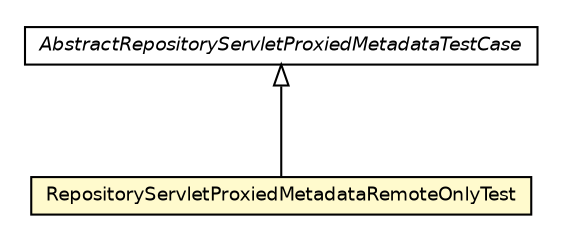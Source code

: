 #!/usr/local/bin/dot
#
# Class diagram 
# Generated by UmlGraph version 4.6 (http://www.spinellis.gr/sw/umlgraph)
#

digraph G {
	edge [fontname="Helvetica",fontsize=10,labelfontname="Helvetica",labelfontsize=10];
	node [fontname="Helvetica",fontsize=10,shape=plaintext];
	// org.apache.maven.archiva.webdav.RepositoryServletProxiedMetadataRemoteOnlyTest
	c49356 [label=<<table border="0" cellborder="1" cellspacing="0" cellpadding="2" port="p" bgcolor="lemonChiffon" href="./RepositoryServletProxiedMetadataRemoteOnlyTest.html">
		<tr><td><table border="0" cellspacing="0" cellpadding="1">
			<tr><td> RepositoryServletProxiedMetadataRemoteOnlyTest </td></tr>
		</table></td></tr>
		</table>>, fontname="Helvetica", fontcolor="black", fontsize=9.0];
	// org.apache.maven.archiva.webdav.AbstractRepositoryServletProxiedMetadataTestCase
	c49372 [label=<<table border="0" cellborder="1" cellspacing="0" cellpadding="2" port="p" href="./AbstractRepositoryServletProxiedMetadataTestCase.html">
		<tr><td><table border="0" cellspacing="0" cellpadding="1">
			<tr><td><font face="Helvetica-Oblique"> AbstractRepositoryServletProxiedMetadataTestCase </font></td></tr>
		</table></td></tr>
		</table>>, fontname="Helvetica", fontcolor="black", fontsize=9.0];
	//org.apache.maven.archiva.webdav.RepositoryServletProxiedMetadataRemoteOnlyTest extends org.apache.maven.archiva.webdav.AbstractRepositoryServletProxiedMetadataTestCase
	c49372:p -> c49356:p [dir=back,arrowtail=empty];
}

